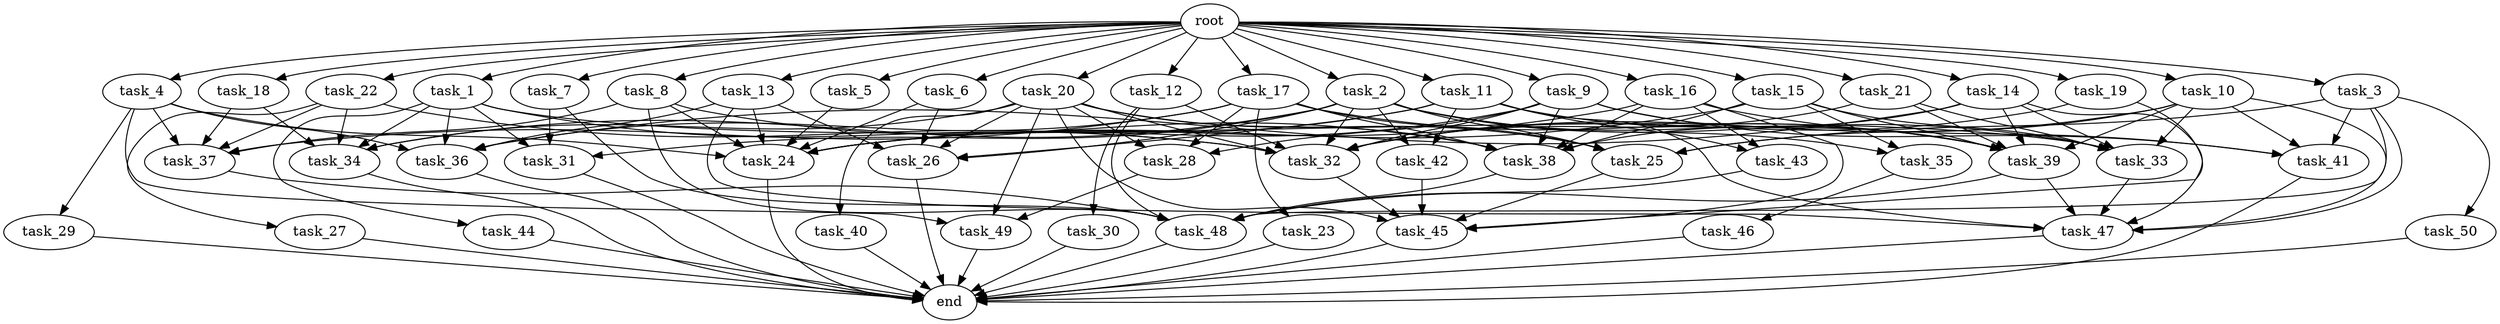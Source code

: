 digraph G {
  root [size="0.000000e+00"];
  task_1 [size="2.520820e+10"];
  task_2 [size="8.124366e+10"];
  task_3 [size="7.989229e+10"];
  task_4 [size="3.526845e+10"];
  task_5 [size="9.204928e+10"];
  task_6 [size="1.547942e+10"];
  task_7 [size="7.614093e+09"];
  task_8 [size="1.706154e+10"];
  task_9 [size="3.310247e+10"];
  task_10 [size="8.177869e+10"];
  task_11 [size="5.508543e+10"];
  task_12 [size="2.905108e+10"];
  task_13 [size="4.580194e+10"];
  task_14 [size="5.926169e+10"];
  task_15 [size="6.402585e+10"];
  task_16 [size="8.238278e+09"];
  task_17 [size="4.918247e+10"];
  task_18 [size="3.246883e+10"];
  task_19 [size="1.699804e+10"];
  task_20 [size="1.578827e+10"];
  task_21 [size="4.803467e+10"];
  task_22 [size="7.515386e+10"];
  task_23 [size="9.077881e+10"];
  task_24 [size="6.212035e+10"];
  task_25 [size="5.626516e+10"];
  task_26 [size="7.608092e+10"];
  task_27 [size="9.920661e+10"];
  task_28 [size="3.278225e+10"];
  task_29 [size="1.621923e+10"];
  task_30 [size="7.865595e+10"];
  task_31 [size="3.974688e+10"];
  task_32 [size="2.548698e+10"];
  task_33 [size="8.734375e+10"];
  task_34 [size="9.502138e+10"];
  task_35 [size="5.637832e+10"];
  task_36 [size="5.283008e+09"];
  task_37 [size="6.031452e+09"];
  task_38 [size="2.241481e+10"];
  task_39 [size="5.170553e+10"];
  task_40 [size="2.692780e+10"];
  task_41 [size="4.377129e+10"];
  task_42 [size="5.894408e+09"];
  task_43 [size="2.623020e+10"];
  task_44 [size="8.976727e+09"];
  task_45 [size="5.703930e+10"];
  task_46 [size="8.223993e+09"];
  task_47 [size="1.289899e+10"];
  task_48 [size="1.435878e+10"];
  task_49 [size="5.642755e+10"];
  task_50 [size="3.199468e+10"];
  end [size="0.000000e+00"];

  root -> task_1 [size="1.000000e-12"];
  root -> task_2 [size="1.000000e-12"];
  root -> task_3 [size="1.000000e-12"];
  root -> task_4 [size="1.000000e-12"];
  root -> task_5 [size="1.000000e-12"];
  root -> task_6 [size="1.000000e-12"];
  root -> task_7 [size="1.000000e-12"];
  root -> task_8 [size="1.000000e-12"];
  root -> task_9 [size="1.000000e-12"];
  root -> task_10 [size="1.000000e-12"];
  root -> task_11 [size="1.000000e-12"];
  root -> task_12 [size="1.000000e-12"];
  root -> task_13 [size="1.000000e-12"];
  root -> task_14 [size="1.000000e-12"];
  root -> task_15 [size="1.000000e-12"];
  root -> task_16 [size="1.000000e-12"];
  root -> task_17 [size="1.000000e-12"];
  root -> task_18 [size="1.000000e-12"];
  root -> task_19 [size="1.000000e-12"];
  root -> task_20 [size="1.000000e-12"];
  root -> task_21 [size="1.000000e-12"];
  root -> task_22 [size="1.000000e-12"];
  task_1 -> task_31 [size="1.324896e+08"];
  task_1 -> task_32 [size="2.831886e+07"];
  task_1 -> task_33 [size="1.455729e+08"];
  task_1 -> task_34 [size="1.900428e+08"];
  task_1 -> task_36 [size="1.056602e+07"];
  task_1 -> task_44 [size="8.976727e+07"];
  task_2 -> task_25 [size="1.125303e+08"];
  task_2 -> task_26 [size="1.521618e+08"];
  task_2 -> task_31 [size="1.324896e+08"];
  task_2 -> task_32 [size="2.831886e+07"];
  task_2 -> task_33 [size="1.455729e+08"];
  task_2 -> task_34 [size="1.900428e+08"];
  task_2 -> task_35 [size="2.818916e+08"];
  task_2 -> task_39 [size="6.463191e+07"];
  task_2 -> task_42 [size="2.947204e+07"];
  task_3 -> task_25 [size="1.125303e+08"];
  task_3 -> task_41 [size="1.094282e+08"];
  task_3 -> task_47 [size="1.842713e+07"];
  task_3 -> task_48 [size="1.794848e+07"];
  task_3 -> task_50 [size="3.199468e+08"];
  task_4 -> task_24 [size="6.902261e+07"];
  task_4 -> task_29 [size="1.621923e+08"];
  task_4 -> task_36 [size="1.056602e+07"];
  task_4 -> task_37 [size="1.206290e+07"];
  task_4 -> task_49 [size="1.880918e+08"];
  task_5 -> task_24 [size="6.902261e+07"];
  task_6 -> task_24 [size="6.902261e+07"];
  task_6 -> task_26 [size="1.521618e+08"];
  task_7 -> task_31 [size="1.324896e+08"];
  task_7 -> task_48 [size="1.794848e+07"];
  task_8 -> task_24 [size="6.902261e+07"];
  task_8 -> task_37 [size="1.206290e+07"];
  task_8 -> task_38 [size="3.202116e+07"];
  task_8 -> task_48 [size="1.794848e+07"];
  task_9 -> task_24 [size="6.902261e+07"];
  task_9 -> task_28 [size="1.092742e+08"];
  task_9 -> task_32 [size="2.831886e+07"];
  task_9 -> task_38 [size="3.202116e+07"];
  task_9 -> task_39 [size="6.463191e+07"];
  task_9 -> task_41 [size="1.094282e+08"];
  task_10 -> task_25 [size="1.125303e+08"];
  task_10 -> task_32 [size="2.831886e+07"];
  task_10 -> task_33 [size="1.455729e+08"];
  task_10 -> task_39 [size="6.463191e+07"];
  task_10 -> task_41 [size="1.094282e+08"];
  task_10 -> task_47 [size="1.842713e+07"];
  task_11 -> task_24 [size="6.902261e+07"];
  task_11 -> task_26 [size="1.521618e+08"];
  task_11 -> task_39 [size="6.463191e+07"];
  task_11 -> task_42 [size="2.947204e+07"];
  task_11 -> task_43 [size="1.311510e+08"];
  task_11 -> task_47 [size="1.842713e+07"];
  task_12 -> task_30 [size="7.865595e+08"];
  task_12 -> task_32 [size="2.831886e+07"];
  task_12 -> task_48 [size="1.794848e+07"];
  task_13 -> task_24 [size="6.902261e+07"];
  task_13 -> task_26 [size="1.521618e+08"];
  task_13 -> task_36 [size="1.056602e+07"];
  task_13 -> task_47 [size="1.842713e+07"];
  task_14 -> task_33 [size="1.455729e+08"];
  task_14 -> task_36 [size="1.056602e+07"];
  task_14 -> task_38 [size="3.202116e+07"];
  task_14 -> task_39 [size="6.463191e+07"];
  task_14 -> task_47 [size="1.842713e+07"];
  task_15 -> task_24 [size="6.902261e+07"];
  task_15 -> task_33 [size="1.455729e+08"];
  task_15 -> task_35 [size="2.818916e+08"];
  task_15 -> task_38 [size="3.202116e+07"];
  task_15 -> task_39 [size="6.463191e+07"];
  task_16 -> task_24 [size="6.902261e+07"];
  task_16 -> task_38 [size="3.202116e+07"];
  task_16 -> task_41 [size="1.094282e+08"];
  task_16 -> task_43 [size="1.311510e+08"];
  task_16 -> task_45 [size="9.506550e+07"];
  task_17 -> task_23 [size="9.077881e+08"];
  task_17 -> task_25 [size="1.125303e+08"];
  task_17 -> task_28 [size="1.092742e+08"];
  task_17 -> task_36 [size="1.056602e+07"];
  task_17 -> task_37 [size="1.206290e+07"];
  task_17 -> task_38 [size="3.202116e+07"];
  task_17 -> task_39 [size="6.463191e+07"];
  task_18 -> task_34 [size="1.900428e+08"];
  task_18 -> task_37 [size="1.206290e+07"];
  task_19 -> task_32 [size="2.831886e+07"];
  task_19 -> task_45 [size="9.506550e+07"];
  task_20 -> task_25 [size="1.125303e+08"];
  task_20 -> task_26 [size="1.521618e+08"];
  task_20 -> task_28 [size="1.092742e+08"];
  task_20 -> task_32 [size="2.831886e+07"];
  task_20 -> task_34 [size="1.900428e+08"];
  task_20 -> task_38 [size="3.202116e+07"];
  task_20 -> task_40 [size="2.692780e+08"];
  task_20 -> task_45 [size="9.506550e+07"];
  task_20 -> task_49 [size="1.880918e+08"];
  task_21 -> task_32 [size="2.831886e+07"];
  task_21 -> task_33 [size="1.455729e+08"];
  task_21 -> task_39 [size="6.463191e+07"];
  task_22 -> task_27 [size="9.920661e+08"];
  task_22 -> task_32 [size="2.831886e+07"];
  task_22 -> task_34 [size="1.900428e+08"];
  task_22 -> task_37 [size="1.206290e+07"];
  task_23 -> end [size="1.000000e-12"];
  task_24 -> end [size="1.000000e-12"];
  task_25 -> task_45 [size="9.506550e+07"];
  task_26 -> end [size="1.000000e-12"];
  task_27 -> end [size="1.000000e-12"];
  task_28 -> task_49 [size="1.880918e+08"];
  task_29 -> end [size="1.000000e-12"];
  task_30 -> end [size="1.000000e-12"];
  task_31 -> end [size="1.000000e-12"];
  task_32 -> task_45 [size="9.506550e+07"];
  task_33 -> task_47 [size="1.842713e+07"];
  task_34 -> end [size="1.000000e-12"];
  task_35 -> task_46 [size="8.223993e+07"];
  task_36 -> end [size="1.000000e-12"];
  task_37 -> task_48 [size="1.794848e+07"];
  task_38 -> task_48 [size="1.794848e+07"];
  task_39 -> task_47 [size="1.842713e+07"];
  task_39 -> task_48 [size="1.794848e+07"];
  task_40 -> end [size="1.000000e-12"];
  task_41 -> end [size="1.000000e-12"];
  task_42 -> task_45 [size="9.506550e+07"];
  task_43 -> task_48 [size="1.794848e+07"];
  task_44 -> end [size="1.000000e-12"];
  task_45 -> end [size="1.000000e-12"];
  task_46 -> end [size="1.000000e-12"];
  task_47 -> end [size="1.000000e-12"];
  task_48 -> end [size="1.000000e-12"];
  task_49 -> end [size="1.000000e-12"];
  task_50 -> end [size="1.000000e-12"];
}

